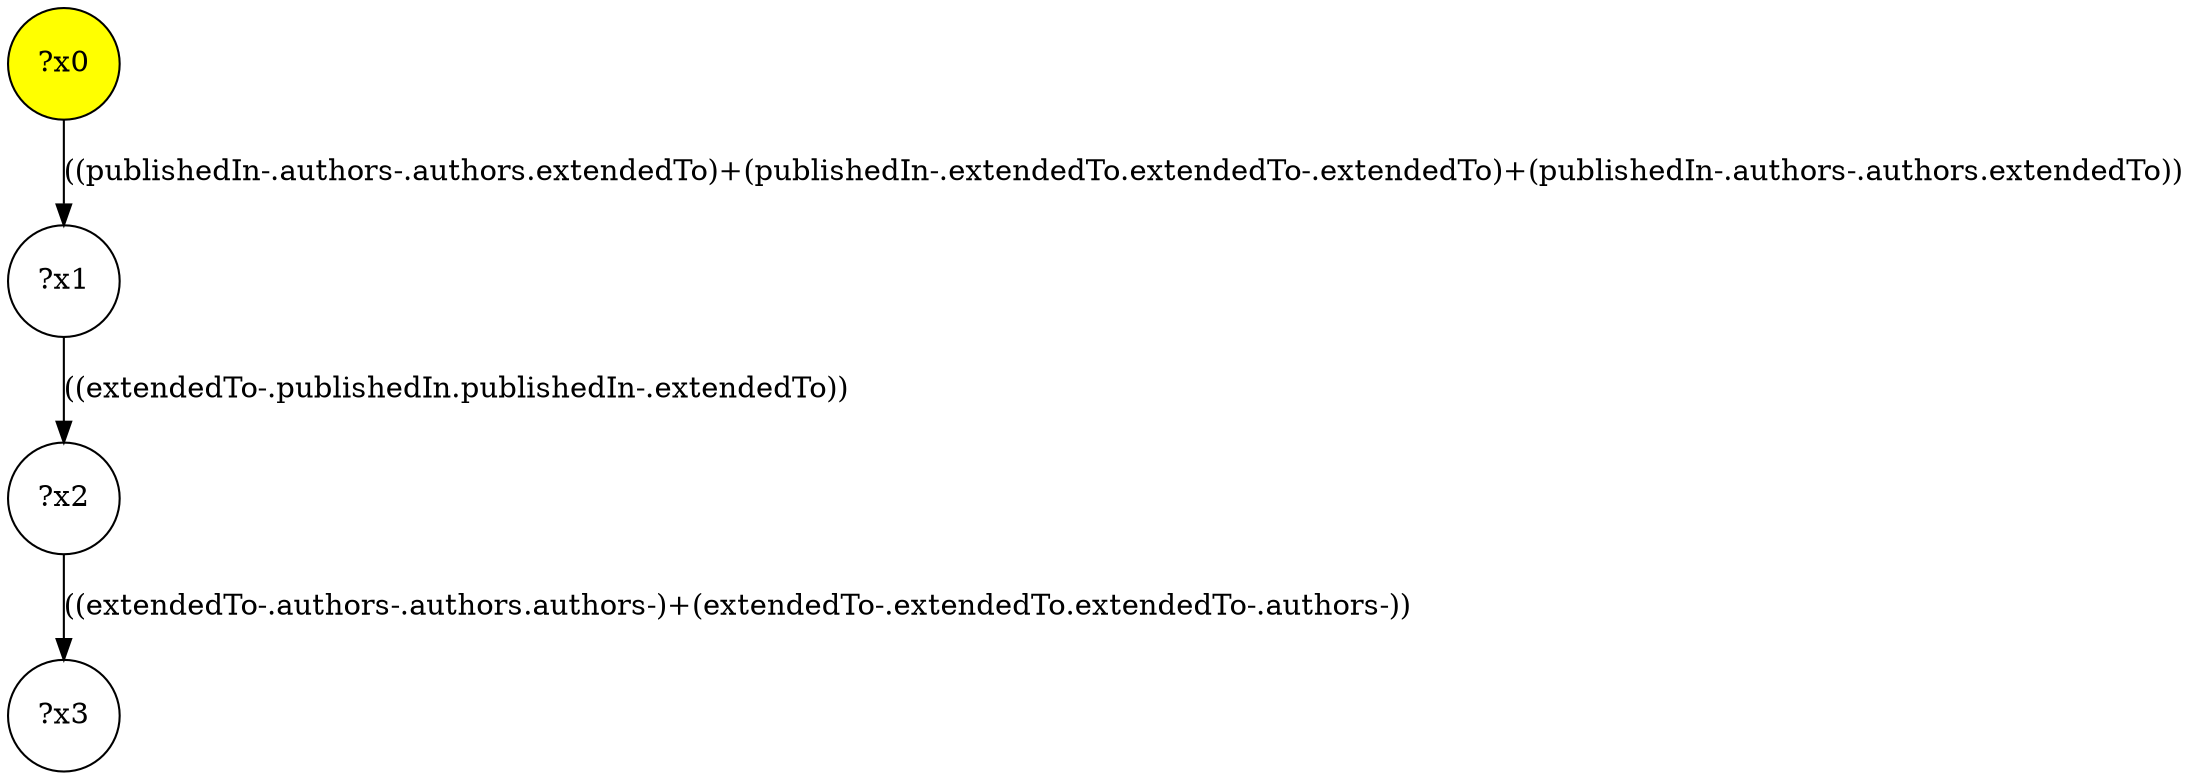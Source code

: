 digraph g {
	x0 [fillcolor="yellow", style="filled," shape=circle, label="?x0"];
	x1 [shape=circle, label="?x1"];
	x0 -> x1 [label="((publishedIn-.authors-.authors.extendedTo)+(publishedIn-.extendedTo.extendedTo-.extendedTo)+(publishedIn-.authors-.authors.extendedTo))"];
	x2 [shape=circle, label="?x2"];
	x1 -> x2 [label="((extendedTo-.publishedIn.publishedIn-.extendedTo))"];
	x3 [shape=circle, label="?x3"];
	x2 -> x3 [label="((extendedTo-.authors-.authors.authors-)+(extendedTo-.extendedTo.extendedTo-.authors-))"];
}
